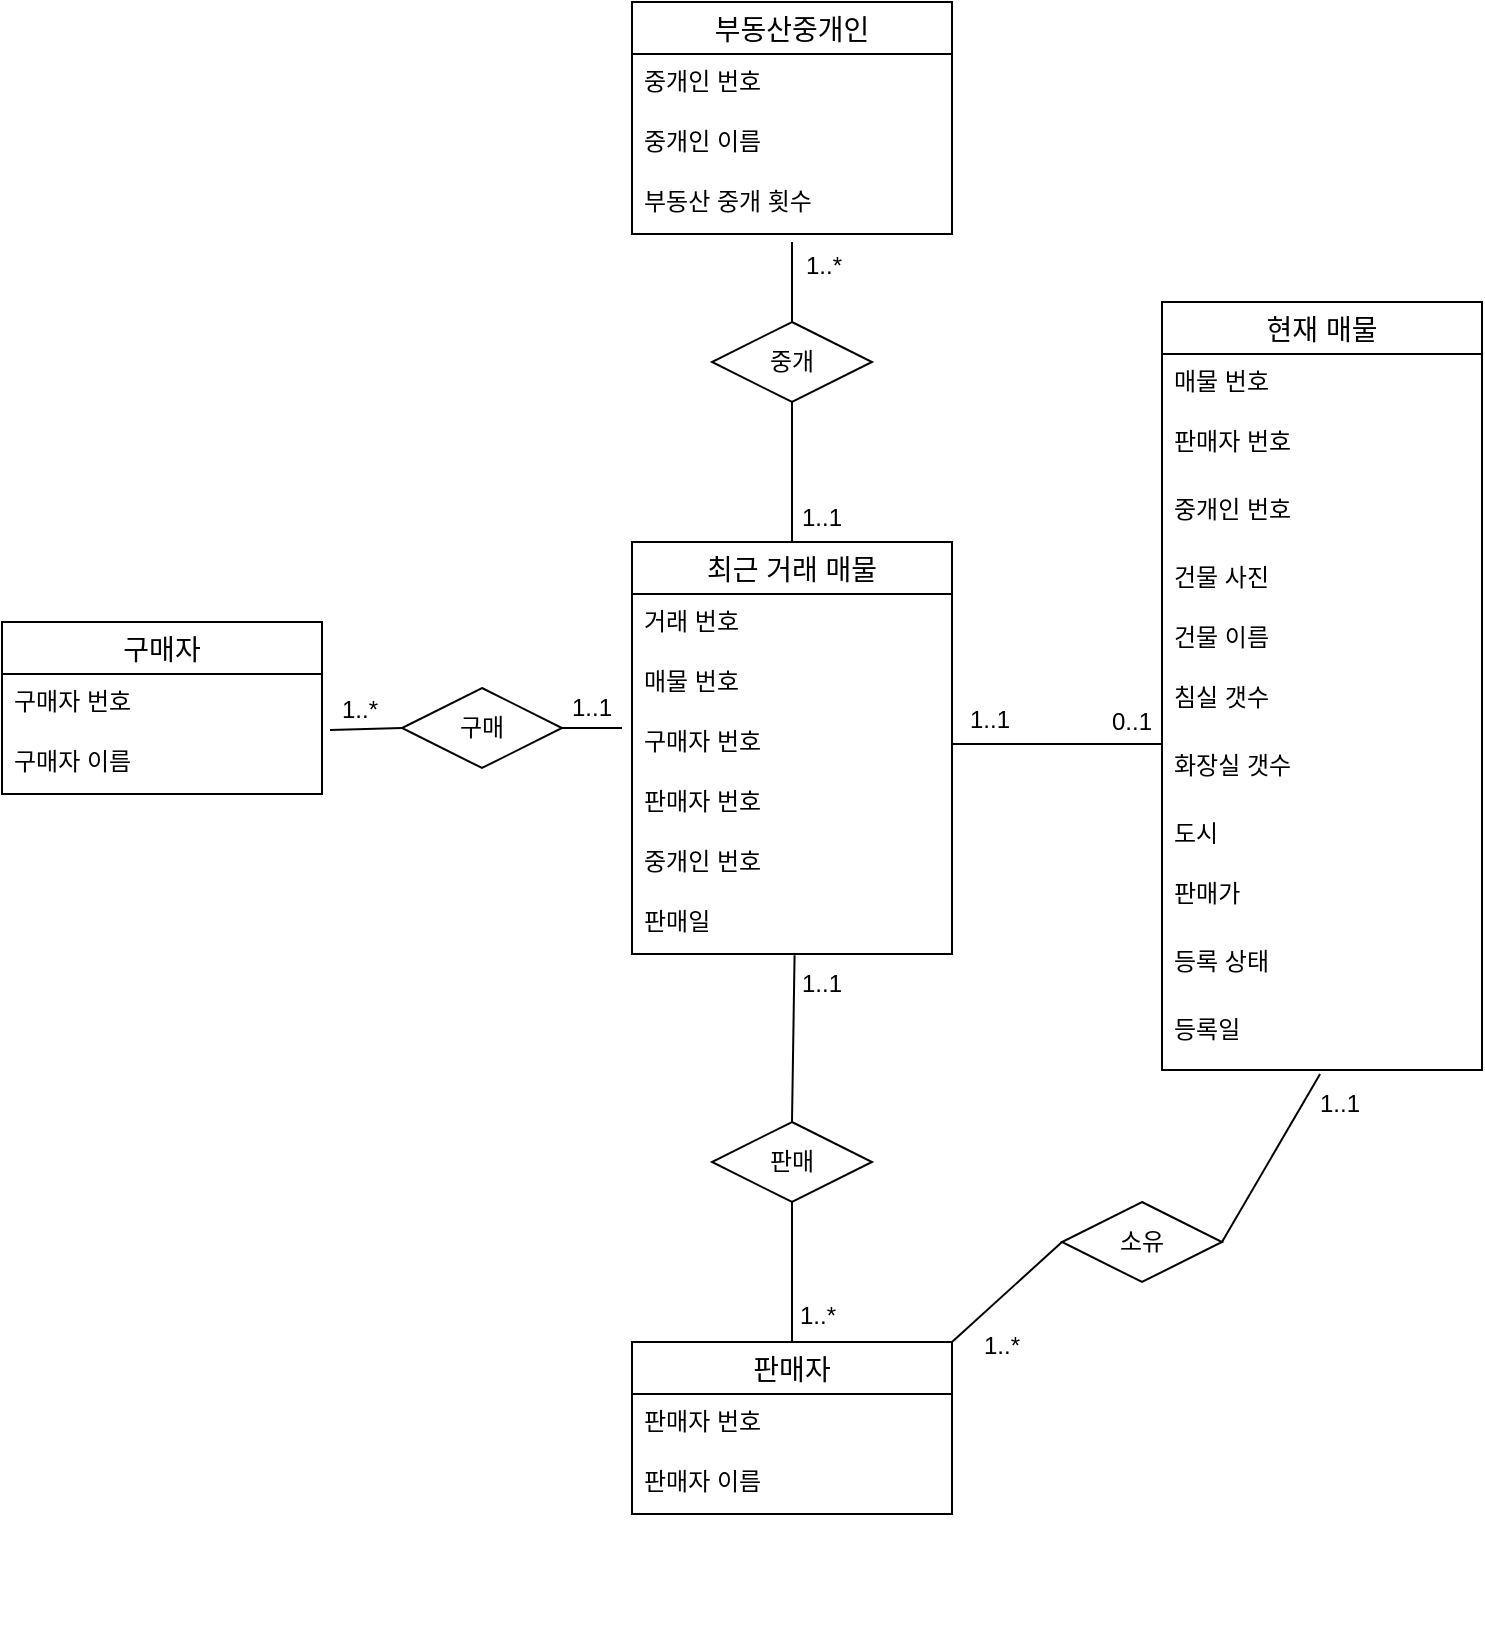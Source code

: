 <mxfile version="15.8.8" type="device"><diagram id="R2lEEEUBdFMjLlhIrx00" name="Page-1"><mxGraphModel dx="533" dy="744" grid="1" gridSize="10" guides="1" tooltips="1" connect="1" arrows="1" fold="1" page="1" pageScale="1" pageWidth="850" pageHeight="1100" math="0" shadow="0" extFonts="Permanent Marker^https://fonts.googleapis.com/css?family=Permanent+Marker"><root><mxCell id="0"/><mxCell id="1" parent="0"/><mxCell id="Nn1uXTF5cRCVadKykKfS-3" value="부동산중개인" style="swimlane;fontStyle=0;childLayout=stackLayout;horizontal=1;startSize=26;horizontalStack=0;resizeParent=1;resizeParentMax=0;resizeLast=0;collapsible=1;marginBottom=0;align=center;fontSize=14;" parent="1" vertex="1"><mxGeometry x="345" y="40" width="160" height="116" as="geometry"/></mxCell><mxCell id="Nn1uXTF5cRCVadKykKfS-4" value="중개인 번호" style="text;strokeColor=none;fillColor=none;spacingLeft=4;spacingRight=4;overflow=hidden;rotatable=0;points=[[0,0.5],[1,0.5]];portConstraint=eastwest;fontSize=12;" parent="Nn1uXTF5cRCVadKykKfS-3" vertex="1"><mxGeometry y="26" width="160" height="30" as="geometry"/></mxCell><mxCell id="Nn1uXTF5cRCVadKykKfS-5" value="중개인 이름" style="text;strokeColor=none;fillColor=none;spacingLeft=4;spacingRight=4;overflow=hidden;rotatable=0;points=[[0,0.5],[1,0.5]];portConstraint=eastwest;fontSize=12;" parent="Nn1uXTF5cRCVadKykKfS-3" vertex="1"><mxGeometry y="56" width="160" height="30" as="geometry"/></mxCell><mxCell id="LSOE8cMhLOQ6BlNL817R-6" value="부동산 중개 횟수" style="text;strokeColor=none;fillColor=none;spacingLeft=4;spacingRight=4;overflow=hidden;rotatable=0;points=[[0,0.5],[1,0.5]];portConstraint=eastwest;fontSize=12;" parent="Nn1uXTF5cRCVadKykKfS-3" vertex="1"><mxGeometry y="86" width="160" height="30" as="geometry"/></mxCell><mxCell id="Nn1uXTF5cRCVadKykKfS-9" value="구매자" style="swimlane;fontStyle=0;childLayout=stackLayout;horizontal=1;startSize=26;horizontalStack=0;resizeParent=1;resizeParentMax=0;resizeLast=0;collapsible=1;marginBottom=0;align=center;fontSize=14;" parent="1" vertex="1"><mxGeometry x="30" y="350" width="160" height="86" as="geometry"/></mxCell><mxCell id="Nn1uXTF5cRCVadKykKfS-10" value="구매자 번호" style="text;strokeColor=none;fillColor=none;spacingLeft=4;spacingRight=4;overflow=hidden;rotatable=0;points=[[0,0.5],[1,0.5]];portConstraint=eastwest;fontSize=12;" parent="Nn1uXTF5cRCVadKykKfS-9" vertex="1"><mxGeometry y="26" width="160" height="30" as="geometry"/></mxCell><mxCell id="Nn1uXTF5cRCVadKykKfS-11" value="구매자 이름" style="text;strokeColor=none;fillColor=none;spacingLeft=4;spacingRight=4;overflow=hidden;rotatable=0;points=[[0,0.5],[1,0.5]];portConstraint=eastwest;fontSize=12;" parent="Nn1uXTF5cRCVadKykKfS-9" vertex="1"><mxGeometry y="56" width="160" height="30" as="geometry"/></mxCell><object label="현재 매물" d="" id="Nn1uXTF5cRCVadKykKfS-13"><mxCell style="swimlane;fontStyle=0;childLayout=stackLayout;horizontal=1;startSize=26;horizontalStack=0;resizeParent=1;resizeParentMax=0;resizeLast=0;collapsible=1;marginBottom=0;align=center;fontSize=14;" parent="1" vertex="1"><mxGeometry x="610" y="190" width="160" height="384" as="geometry"><mxRectangle x="345" y="540" width="90" height="26" as="alternateBounds"/></mxGeometry></mxCell></object><mxCell id="Nn1uXTF5cRCVadKykKfS-14" value="매물 번호" style="text;strokeColor=none;fillColor=none;spacingLeft=4;spacingRight=4;overflow=hidden;rotatable=0;points=[[0,0.5],[1,0.5]];portConstraint=eastwest;fontSize=12;" parent="Nn1uXTF5cRCVadKykKfS-13" vertex="1"><mxGeometry y="26" width="160" height="30" as="geometry"/></mxCell><mxCell id="LSOE8cMhLOQ6BlNL817R-15" value="판매자 번호" style="text;strokeColor=none;fillColor=none;spacingLeft=4;spacingRight=4;overflow=hidden;rotatable=0;points=[[0,0.5],[1,0.5]];portConstraint=eastwest;fontSize=12;" parent="Nn1uXTF5cRCVadKykKfS-13" vertex="1"><mxGeometry y="56" width="160" height="34" as="geometry"/></mxCell><mxCell id="LSOE8cMhLOQ6BlNL817R-23" value="중개인 번호" style="text;strokeColor=none;fillColor=none;spacingLeft=4;spacingRight=4;overflow=hidden;rotatable=0;points=[[0,0.5],[1,0.5]];portConstraint=eastwest;fontSize=12;" parent="Nn1uXTF5cRCVadKykKfS-13" vertex="1"><mxGeometry y="90" width="160" height="34" as="geometry"/></mxCell><mxCell id="LSOE8cMhLOQ6BlNL817R-17" value="건물 사진" style="text;strokeColor=none;fillColor=none;spacingLeft=4;spacingRight=4;overflow=hidden;rotatable=0;points=[[0,0.5],[1,0.5]];portConstraint=eastwest;fontSize=12;" parent="Nn1uXTF5cRCVadKykKfS-13" vertex="1"><mxGeometry y="124" width="160" height="30" as="geometry"/></mxCell><mxCell id="Nn1uXTF5cRCVadKykKfS-15" value="건물 이름" style="text;strokeColor=none;fillColor=none;spacingLeft=4;spacingRight=4;overflow=hidden;rotatable=0;points=[[0,0.5],[1,0.5]];portConstraint=eastwest;fontSize=12;" parent="Nn1uXTF5cRCVadKykKfS-13" vertex="1"><mxGeometry y="154" width="160" height="30" as="geometry"/></mxCell><mxCell id="Nn1uXTF5cRCVadKykKfS-21" value="침실 갯수" style="text;strokeColor=none;fillColor=none;spacingLeft=4;spacingRight=4;overflow=hidden;rotatable=0;points=[[0,0.5],[1,0.5]];portConstraint=eastwest;fontSize=12;" parent="Nn1uXTF5cRCVadKykKfS-13" vertex="1"><mxGeometry y="184" width="160" height="34" as="geometry"/></mxCell><mxCell id="Nn1uXTF5cRCVadKykKfS-22" value="화장실 갯수" style="text;strokeColor=none;fillColor=none;spacingLeft=4;spacingRight=4;overflow=hidden;rotatable=0;points=[[0,0.5],[1,0.5]];portConstraint=eastwest;fontSize=12;" parent="Nn1uXTF5cRCVadKykKfS-13" vertex="1"><mxGeometry y="218" width="160" height="34" as="geometry"/></mxCell><mxCell id="LSOE8cMhLOQ6BlNL817R-5" value="도시" style="text;strokeColor=none;fillColor=none;spacingLeft=4;spacingRight=4;overflow=hidden;rotatable=0;points=[[0,0.5],[1,0.5]];portConstraint=eastwest;fontSize=12;" parent="Nn1uXTF5cRCVadKykKfS-13" vertex="1"><mxGeometry y="252" width="160" height="30" as="geometry"/></mxCell><mxCell id="Nn1uXTF5cRCVadKykKfS-16" value="판매가" style="text;strokeColor=none;fillColor=none;spacingLeft=4;spacingRight=4;overflow=hidden;rotatable=0;points=[[0,0.5],[1,0.5]];portConstraint=eastwest;fontSize=12;" parent="Nn1uXTF5cRCVadKykKfS-13" vertex="1"><mxGeometry y="282" width="160" height="34" as="geometry"/></mxCell><mxCell id="LSOE8cMhLOQ6BlNL817R-18" value="등록 상태" style="text;strokeColor=none;fillColor=none;spacingLeft=4;spacingRight=4;overflow=hidden;rotatable=0;points=[[0,0.5],[1,0.5]];portConstraint=eastwest;fontSize=12;" parent="Nn1uXTF5cRCVadKykKfS-13" vertex="1"><mxGeometry y="316" width="160" height="34" as="geometry"/></mxCell><mxCell id="lVVKhyXGdc_HlS19vGPM-1" value="등록일" style="text;strokeColor=none;fillColor=none;spacingLeft=4;spacingRight=4;overflow=hidden;rotatable=0;points=[[0,0.5],[1,0.5]];portConstraint=eastwest;fontSize=12;" vertex="1" parent="Nn1uXTF5cRCVadKykKfS-13"><mxGeometry y="350" width="160" height="34" as="geometry"/></mxCell><mxCell id="Nn1uXTF5cRCVadKykKfS-17" value="판매자" style="swimlane;fontStyle=0;childLayout=stackLayout;horizontal=1;startSize=26;horizontalStack=0;resizeParent=1;resizeParentMax=0;resizeLast=0;collapsible=1;marginBottom=0;align=center;fontSize=14;" parent="1" vertex="1"><mxGeometry x="345" y="710" width="160" height="86" as="geometry"/></mxCell><mxCell id="Nn1uXTF5cRCVadKykKfS-18" value="판매자 번호" style="text;strokeColor=none;fillColor=none;spacingLeft=4;spacingRight=4;overflow=hidden;rotatable=0;points=[[0,0.5],[1,0.5]];portConstraint=eastwest;fontSize=12;" parent="Nn1uXTF5cRCVadKykKfS-17" vertex="1"><mxGeometry y="26" width="160" height="30" as="geometry"/></mxCell><mxCell id="Nn1uXTF5cRCVadKykKfS-19" value="판매자 이름" style="text;strokeColor=none;fillColor=none;spacingLeft=4;spacingRight=4;overflow=hidden;rotatable=0;points=[[0,0.5],[1,0.5]];portConstraint=eastwest;fontSize=12;" parent="Nn1uXTF5cRCVadKykKfS-17" vertex="1"><mxGeometry y="56" width="160" height="30" as="geometry"/></mxCell><mxCell id="LSOE8cMhLOQ6BlNL817R-1" value="최근 거래 매물" style="swimlane;fontStyle=0;childLayout=stackLayout;horizontal=1;startSize=26;horizontalStack=0;resizeParent=1;resizeParentMax=0;resizeLast=0;collapsible=1;marginBottom=0;align=center;fontSize=14;" parent="1" vertex="1"><mxGeometry x="345" y="310" width="160" height="206" as="geometry"/></mxCell><mxCell id="LSOE8cMhLOQ6BlNL817R-2" value="거래 번호" style="text;strokeColor=none;fillColor=none;spacingLeft=4;spacingRight=4;overflow=hidden;rotatable=0;points=[[0,0.5],[1,0.5]];portConstraint=eastwest;fontSize=12;" parent="LSOE8cMhLOQ6BlNL817R-1" vertex="1"><mxGeometry y="26" width="160" height="30" as="geometry"/></mxCell><mxCell id="LSOE8cMhLOQ6BlNL817R-21" value="매물 번호" style="text;strokeColor=none;fillColor=none;spacingLeft=4;spacingRight=4;overflow=hidden;rotatable=0;points=[[0,0.5],[1,0.5]];portConstraint=eastwest;fontSize=12;" parent="LSOE8cMhLOQ6BlNL817R-1" vertex="1"><mxGeometry y="56" width="160" height="30" as="geometry"/></mxCell><mxCell id="LSOE8cMhLOQ6BlNL817R-20" value="구매자 번호" style="text;strokeColor=none;fillColor=none;spacingLeft=4;spacingRight=4;overflow=hidden;rotatable=0;points=[[0,0.5],[1,0.5]];portConstraint=eastwest;fontSize=12;" parent="LSOE8cMhLOQ6BlNL817R-1" vertex="1"><mxGeometry y="86" width="160" height="30" as="geometry"/></mxCell><mxCell id="LSOE8cMhLOQ6BlNL817R-3" value="판매자 번호" style="text;strokeColor=none;fillColor=none;spacingLeft=4;spacingRight=4;overflow=hidden;rotatable=0;points=[[0,0.5],[1,0.5]];portConstraint=eastwest;fontSize=12;" parent="LSOE8cMhLOQ6BlNL817R-1" vertex="1"><mxGeometry y="116" width="160" height="30" as="geometry"/></mxCell><mxCell id="LSOE8cMhLOQ6BlNL817R-19" value="중개인 번호" style="text;strokeColor=none;fillColor=none;spacingLeft=4;spacingRight=4;overflow=hidden;rotatable=0;points=[[0,0.5],[1,0.5]];portConstraint=eastwest;fontSize=12;" parent="LSOE8cMhLOQ6BlNL817R-1" vertex="1"><mxGeometry y="146" width="160" height="30" as="geometry"/></mxCell><mxCell id="LSOE8cMhLOQ6BlNL817R-4" value="판매일" style="text;strokeColor=none;fillColor=none;spacingLeft=4;spacingRight=4;overflow=hidden;rotatable=0;points=[[0,0.5],[1,0.5]];portConstraint=eastwest;fontSize=12;" parent="LSOE8cMhLOQ6BlNL817R-1" vertex="1"><mxGeometry y="176" width="160" height="30" as="geometry"/></mxCell><mxCell id="RZNTPXlH2K2i00ORDwBB-1" value="판매" style="shape=rhombus;perimeter=rhombusPerimeter;whiteSpace=wrap;html=1;align=center;" parent="1" vertex="1"><mxGeometry x="385" y="600" width="80" height="40" as="geometry"/></mxCell><mxCell id="RZNTPXlH2K2i00ORDwBB-2" value="중개" style="shape=rhombus;perimeter=rhombusPerimeter;whiteSpace=wrap;html=1;align=center;" parent="1" vertex="1"><mxGeometry x="385" y="200" width="80" height="40" as="geometry"/></mxCell><mxCell id="RZNTPXlH2K2i00ORDwBB-3" value="구매" style="shape=rhombus;perimeter=rhombusPerimeter;whiteSpace=wrap;html=1;align=center;" parent="1" vertex="1"><mxGeometry x="230" y="383" width="80" height="40" as="geometry"/></mxCell><mxCell id="RZNTPXlH2K2i00ORDwBB-8" value="" style="endArrow=none;html=1;rounded=0;exitX=1;exitY=0.5;exitDx=0;exitDy=0;" parent="1" source="RZNTPXlH2K2i00ORDwBB-3" edge="1"><mxGeometry relative="1" as="geometry"><mxPoint x="180" y="170" as="sourcePoint"/><mxPoint x="340" y="403" as="targetPoint"/></mxGeometry></mxCell><mxCell id="RZNTPXlH2K2i00ORDwBB-10" value="" style="endArrow=none;html=1;rounded=0;entryX=0.5;entryY=1;entryDx=0;entryDy=0;exitX=0.5;exitY=0;exitDx=0;exitDy=0;" parent="1" source="LSOE8cMhLOQ6BlNL817R-1" target="RZNTPXlH2K2i00ORDwBB-2" edge="1"><mxGeometry relative="1" as="geometry"><mxPoint x="340" y="340" as="sourcePoint"/><mxPoint x="500" y="340" as="targetPoint"/></mxGeometry></mxCell><mxCell id="RZNTPXlH2K2i00ORDwBB-13" value="" style="endArrow=none;html=1;rounded=0;entryX=1;entryY=0.5;entryDx=0;entryDy=0;" parent="1" target="LSOE8cMhLOQ6BlNL817R-20" edge="1"><mxGeometry relative="1" as="geometry"><mxPoint x="610" y="411" as="sourcePoint"/><mxPoint x="500" y="340" as="targetPoint"/></mxGeometry></mxCell><mxCell id="RZNTPXlH2K2i00ORDwBB-6" value="" style="endArrow=none;html=1;rounded=0;entryX=0;entryY=0.5;entryDx=0;entryDy=0;exitX=1.025;exitY=0.933;exitDx=0;exitDy=0;exitPerimeter=0;" parent="1" source="Nn1uXTF5cRCVadKykKfS-10" target="RZNTPXlH2K2i00ORDwBB-3" edge="1"><mxGeometry relative="1" as="geometry"><mxPoint x="200" y="360" as="sourcePoint"/><mxPoint x="360" y="360" as="targetPoint"/></mxGeometry></mxCell><mxCell id="RZNTPXlH2K2i00ORDwBB-23" value="" style="endArrow=none;html=1;rounded=0;exitX=0.5;exitY=0;exitDx=0;exitDy=0;entryX=0.5;entryY=1;entryDx=0;entryDy=0;" parent="1" source="Nn1uXTF5cRCVadKykKfS-17" target="RZNTPXlH2K2i00ORDwBB-1" edge="1"><mxGeometry relative="1" as="geometry"><mxPoint x="380" y="450" as="sourcePoint"/><mxPoint x="580" y="440" as="targetPoint"/></mxGeometry></mxCell><mxCell id="RZNTPXlH2K2i00ORDwBB-27" value="" style="endArrow=none;html=1;rounded=0;exitX=0.5;exitY=0;exitDx=0;exitDy=0;entryX=0.508;entryY=1.022;entryDx=0;entryDy=0;entryPerimeter=0;" parent="1" source="RZNTPXlH2K2i00ORDwBB-1" target="LSOE8cMhLOQ6BlNL817R-4" edge="1"><mxGeometry relative="1" as="geometry"><mxPoint x="440" y="570" as="sourcePoint"/><mxPoint x="425" y="530" as="targetPoint"/></mxGeometry></mxCell><mxCell id="RZNTPXlH2K2i00ORDwBB-29" value="1..1" style="resizable=0;html=1;align=right;verticalAlign=bottom;fillColor=none;" parent="RZNTPXlH2K2i00ORDwBB-27" connectable="0" vertex="1"><mxGeometry x="1" relative="1" as="geometry"><mxPoint x="24" y="23" as="offset"/></mxGeometry></mxCell><mxCell id="RZNTPXlH2K2i00ORDwBB-30" value="소유" style="shape=rhombus;perimeter=rhombusPerimeter;whiteSpace=wrap;html=1;align=center;" parent="1" vertex="1"><mxGeometry x="560" y="640" width="80" height="40" as="geometry"/></mxCell><mxCell id="RZNTPXlH2K2i00ORDwBB-31" value="" style="endArrow=none;html=1;rounded=0;entryX=1;entryY=0;entryDx=0;entryDy=0;exitX=0;exitY=0.5;exitDx=0;exitDy=0;" parent="1" source="RZNTPXlH2K2i00ORDwBB-30" target="Nn1uXTF5cRCVadKykKfS-17" edge="1"><mxGeometry relative="1" as="geometry"><mxPoint x="350" y="380" as="sourcePoint"/><mxPoint x="510" y="380" as="targetPoint"/></mxGeometry></mxCell><mxCell id="RZNTPXlH2K2i00ORDwBB-33" value="1..*" style="resizable=0;html=1;align=right;verticalAlign=bottom;fillColor=none;" parent="RZNTPXlH2K2i00ORDwBB-31" connectable="0" vertex="1"><mxGeometry x="1" relative="1" as="geometry"><mxPoint x="35" y="10" as="offset"/></mxGeometry></mxCell><mxCell id="RZNTPXlH2K2i00ORDwBB-34" value="" style="endArrow=none;html=1;rounded=0;exitX=1;exitY=0.5;exitDx=0;exitDy=0;entryX=0.494;entryY=1.059;entryDx=0;entryDy=0;entryPerimeter=0;" parent="1" source="RZNTPXlH2K2i00ORDwBB-30" target="lVVKhyXGdc_HlS19vGPM-1" edge="1"><mxGeometry relative="1" as="geometry"><mxPoint x="570" y="670" as="sourcePoint"/><mxPoint x="690.16" y="575.598" as="targetPoint"/></mxGeometry></mxCell><mxCell id="RZNTPXlH2K2i00ORDwBB-36" value="1..1" style="resizable=0;html=1;align=right;verticalAlign=bottom;fillColor=none;" parent="RZNTPXlH2K2i00ORDwBB-34" connectable="0" vertex="1"><mxGeometry x="1" relative="1" as="geometry"><mxPoint x="20" y="24" as="offset"/></mxGeometry></mxCell><mxCell id="RZNTPXlH2K2i00ORDwBB-37" value="" style="endArrow=none;html=1;rounded=0;exitX=0.5;exitY=0;exitDx=0;exitDy=0;" parent="1" source="RZNTPXlH2K2i00ORDwBB-2" edge="1"><mxGeometry relative="1" as="geometry"><mxPoint x="650" y="670" as="sourcePoint"/><mxPoint x="425" y="160" as="targetPoint"/></mxGeometry></mxCell><mxCell id="RZNTPXlH2K2i00ORDwBB-38" value="1..*" style="resizable=0;html=1;align=right;verticalAlign=bottom;fillColor=none;" parent="RZNTPXlH2K2i00ORDwBB-37" connectable="0" vertex="1"><mxGeometry x="1" relative="1" as="geometry"><mxPoint x="25" y="20" as="offset"/></mxGeometry></mxCell><mxCell id="RZNTPXlH2K2i00ORDwBB-39" value="1..1" style="resizable=0;html=1;align=right;verticalAlign=bottom;fillColor=none;" parent="1" connectable="0" vertex="1"><mxGeometry x="550.244" y="859.998" as="geometry"><mxPoint x="-100" y="-553" as="offset"/></mxGeometry></mxCell><mxCell id="RZNTPXlH2K2i00ORDwBB-40" value="1..1" style="resizable=0;html=1;align=right;verticalAlign=bottom;fillColor=none;" parent="1" connectable="0" vertex="1"><mxGeometry x="670.004" y="739.998" as="geometry"><mxPoint x="-335" y="-338" as="offset"/></mxGeometry></mxCell><mxCell id="RZNTPXlH2K2i00ORDwBB-41" value="1..*" style="resizable=0;html=1;align=right;verticalAlign=bottom;fillColor=none;" parent="1" connectable="0" vertex="1"><mxGeometry x="280" y="350" as="geometry"><mxPoint x="-62" y="52" as="offset"/></mxGeometry></mxCell><mxCell id="RZNTPXlH2K2i00ORDwBB-42" value="0..1" style="resizable=0;html=1;align=right;verticalAlign=bottom;fillColor=none;" parent="1" connectable="0" vertex="1"><mxGeometry x="720.067" y="600.005" as="geometry"><mxPoint x="-115" y="-192" as="offset"/></mxGeometry></mxCell><mxCell id="RZNTPXlH2K2i00ORDwBB-43" value="1..1" style="resizable=0;html=1;align=right;verticalAlign=bottom;fillColor=none;" parent="1" connectable="0" vertex="1"><mxGeometry x="730.067" y="619.755" as="geometry"><mxPoint x="-196" y="-212" as="offset"/></mxGeometry></mxCell><mxCell id="RZNTPXlH2K2i00ORDwBB-44" value="1..*" style="resizable=0;html=1;align=right;verticalAlign=bottom;fillColor=none;" parent="1" connectable="0" vertex="1"><mxGeometry x="550.244" y="729.778" as="geometry"><mxPoint x="-103" y="-24" as="offset"/></mxGeometry></mxCell></root></mxGraphModel></diagram></mxfile>